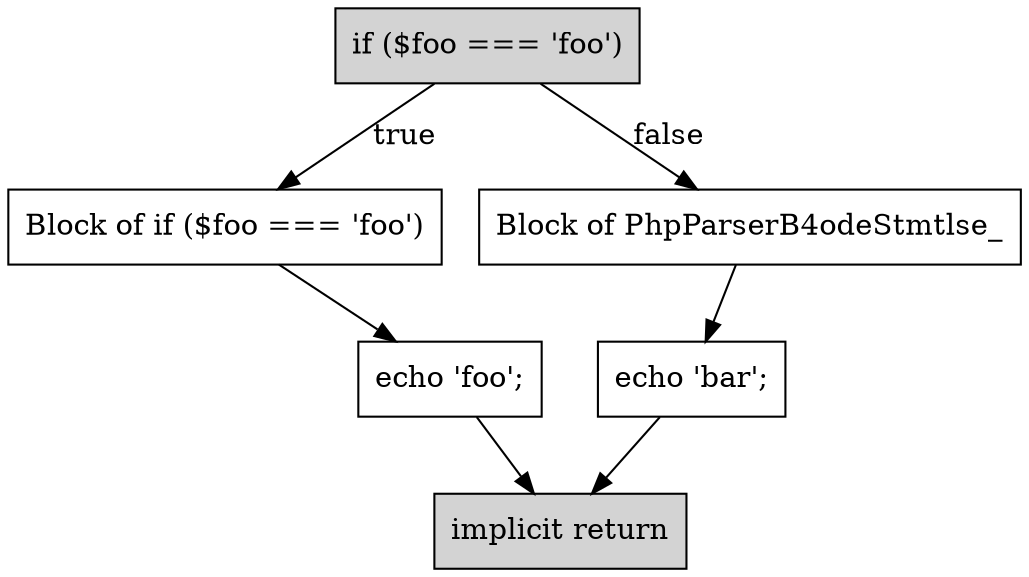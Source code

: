 digraph G {
    B1 [shape=box,label="implicit return",style=filled]
    B2 [shape=box,label="if ($foo === 'foo')",style=filled]
    B2 -> B3 [label="true"]
    B2 -> B4 [label="false"]
    B5 [shape=box,label="echo 'foo';"]
    B5 -> B1
    B3 [shape=box,label="Block of if ($foo === 'foo')"]
    B3 -> B5
    B6 [shape=box,label="echo 'bar';"]
    B6 -> B1
    B4 [shape=box,label="Block of PhpParser\Node\Stmt\Else_"]
    B4 -> B6
}